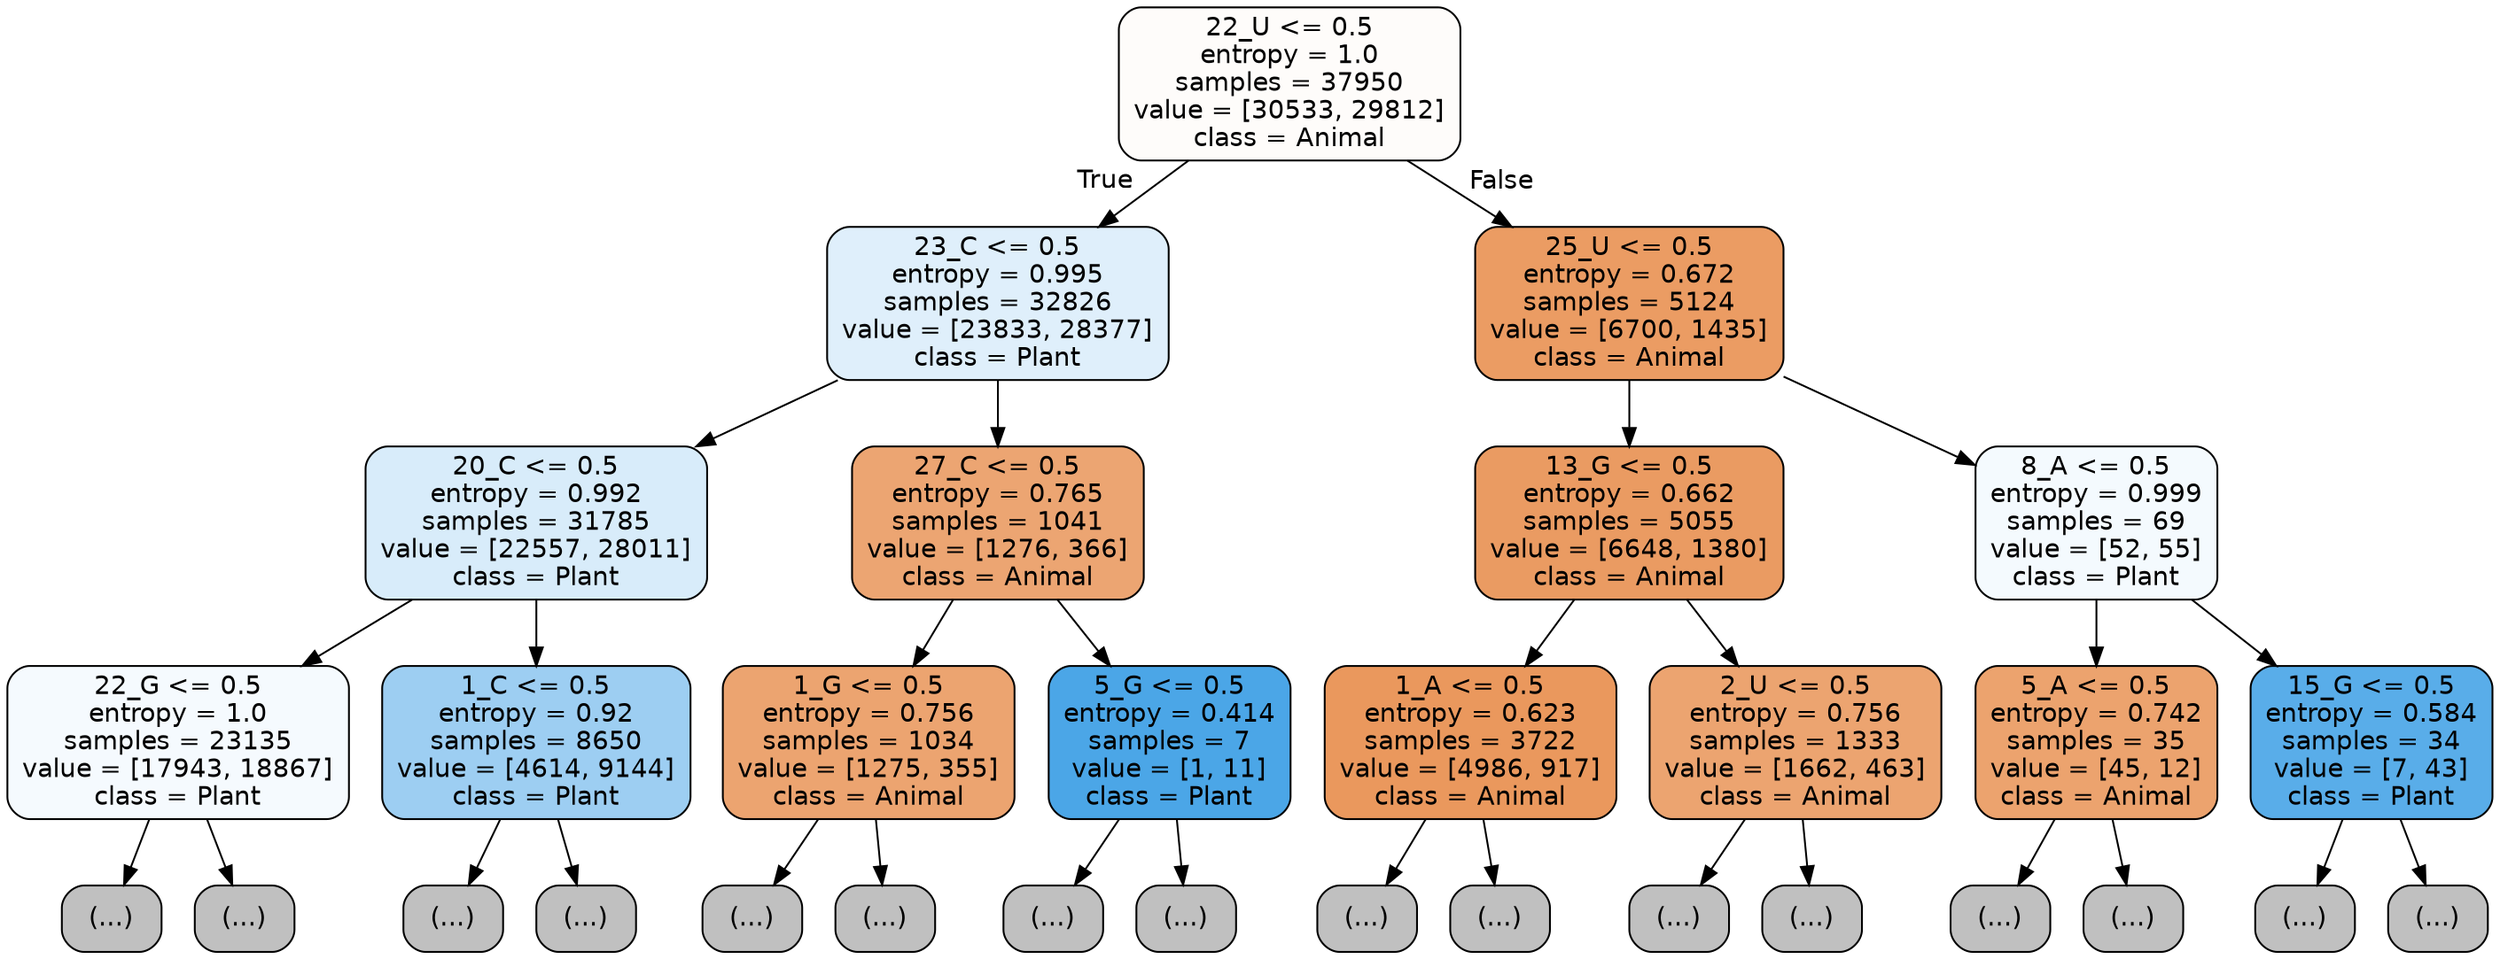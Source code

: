 digraph Tree {
node [shape=box, style="filled, rounded", color="black", fontname="helvetica"] ;
edge [fontname="helvetica"] ;
0 [label="22_U <= 0.5\nentropy = 1.0\nsamples = 37950\nvalue = [30533, 29812]\nclass = Animal", fillcolor="#fefcfa"] ;
1 [label="23_C <= 0.5\nentropy = 0.995\nsamples = 32826\nvalue = [23833, 28377]\nclass = Plant", fillcolor="#dfeffb"] ;
0 -> 1 [labeldistance=2.5, labelangle=45, headlabel="True"] ;
2 [label="20_C <= 0.5\nentropy = 0.992\nsamples = 31785\nvalue = [22557, 28011]\nclass = Plant", fillcolor="#d8ecfa"] ;
1 -> 2 ;
3 [label="22_G <= 0.5\nentropy = 1.0\nsamples = 23135\nvalue = [17943, 18867]\nclass = Plant", fillcolor="#f5fafe"] ;
2 -> 3 ;
4 [label="(...)", fillcolor="#C0C0C0"] ;
3 -> 4 ;
9659 [label="(...)", fillcolor="#C0C0C0"] ;
3 -> 9659 ;
10952 [label="1_C <= 0.5\nentropy = 0.92\nsamples = 8650\nvalue = [4614, 9144]\nclass = Plant", fillcolor="#9dcef2"] ;
2 -> 10952 ;
10953 [label="(...)", fillcolor="#C0C0C0"] ;
10952 -> 10953 ;
13538 [label="(...)", fillcolor="#C0C0C0"] ;
10952 -> 13538 ;
14223 [label="27_C <= 0.5\nentropy = 0.765\nsamples = 1041\nvalue = [1276, 366]\nclass = Animal", fillcolor="#eca572"] ;
1 -> 14223 ;
14224 [label="1_G <= 0.5\nentropy = 0.756\nsamples = 1034\nvalue = [1275, 355]\nclass = Animal", fillcolor="#eca470"] ;
14223 -> 14224 ;
14225 [label="(...)", fillcolor="#C0C0C0"] ;
14224 -> 14225 ;
14642 [label="(...)", fillcolor="#C0C0C0"] ;
14224 -> 14642 ;
14731 [label="5_G <= 0.5\nentropy = 0.414\nsamples = 7\nvalue = [1, 11]\nclass = Plant", fillcolor="#4ba6e7"] ;
14223 -> 14731 ;
14732 [label="(...)", fillcolor="#C0C0C0"] ;
14731 -> 14732 ;
14735 [label="(...)", fillcolor="#C0C0C0"] ;
14731 -> 14735 ;
14736 [label="25_U <= 0.5\nentropy = 0.672\nsamples = 5124\nvalue = [6700, 1435]\nclass = Animal", fillcolor="#eb9c63"] ;
0 -> 14736 [labeldistance=2.5, labelangle=-45, headlabel="False"] ;
14737 [label="13_G <= 0.5\nentropy = 0.662\nsamples = 5055\nvalue = [6648, 1380]\nclass = Animal", fillcolor="#ea9b62"] ;
14736 -> 14737 ;
14738 [label="1_A <= 0.5\nentropy = 0.623\nsamples = 3722\nvalue = [4986, 917]\nclass = Animal", fillcolor="#ea985d"] ;
14737 -> 14738 ;
14739 [label="(...)", fillcolor="#C0C0C0"] ;
14738 -> 14739 ;
15930 [label="(...)", fillcolor="#C0C0C0"] ;
14738 -> 15930 ;
16181 [label="2_U <= 0.5\nentropy = 0.756\nsamples = 1333\nvalue = [1662, 463]\nclass = Animal", fillcolor="#eca470"] ;
14737 -> 16181 ;
16182 [label="(...)", fillcolor="#C0C0C0"] ;
16181 -> 16182 ;
16583 [label="(...)", fillcolor="#C0C0C0"] ;
16181 -> 16583 ;
16750 [label="8_A <= 0.5\nentropy = 0.999\nsamples = 69\nvalue = [52, 55]\nclass = Plant", fillcolor="#f4fafe"] ;
14736 -> 16750 ;
16751 [label="5_A <= 0.5\nentropy = 0.742\nsamples = 35\nvalue = [45, 12]\nclass = Animal", fillcolor="#eca36e"] ;
16750 -> 16751 ;
16752 [label="(...)", fillcolor="#C0C0C0"] ;
16751 -> 16752 ;
16769 [label="(...)", fillcolor="#C0C0C0"] ;
16751 -> 16769 ;
16770 [label="15_G <= 0.5\nentropy = 0.584\nsamples = 34\nvalue = [7, 43]\nclass = Plant", fillcolor="#59ade9"] ;
16750 -> 16770 ;
16771 [label="(...)", fillcolor="#C0C0C0"] ;
16770 -> 16771 ;
16772 [label="(...)", fillcolor="#C0C0C0"] ;
16770 -> 16772 ;
}